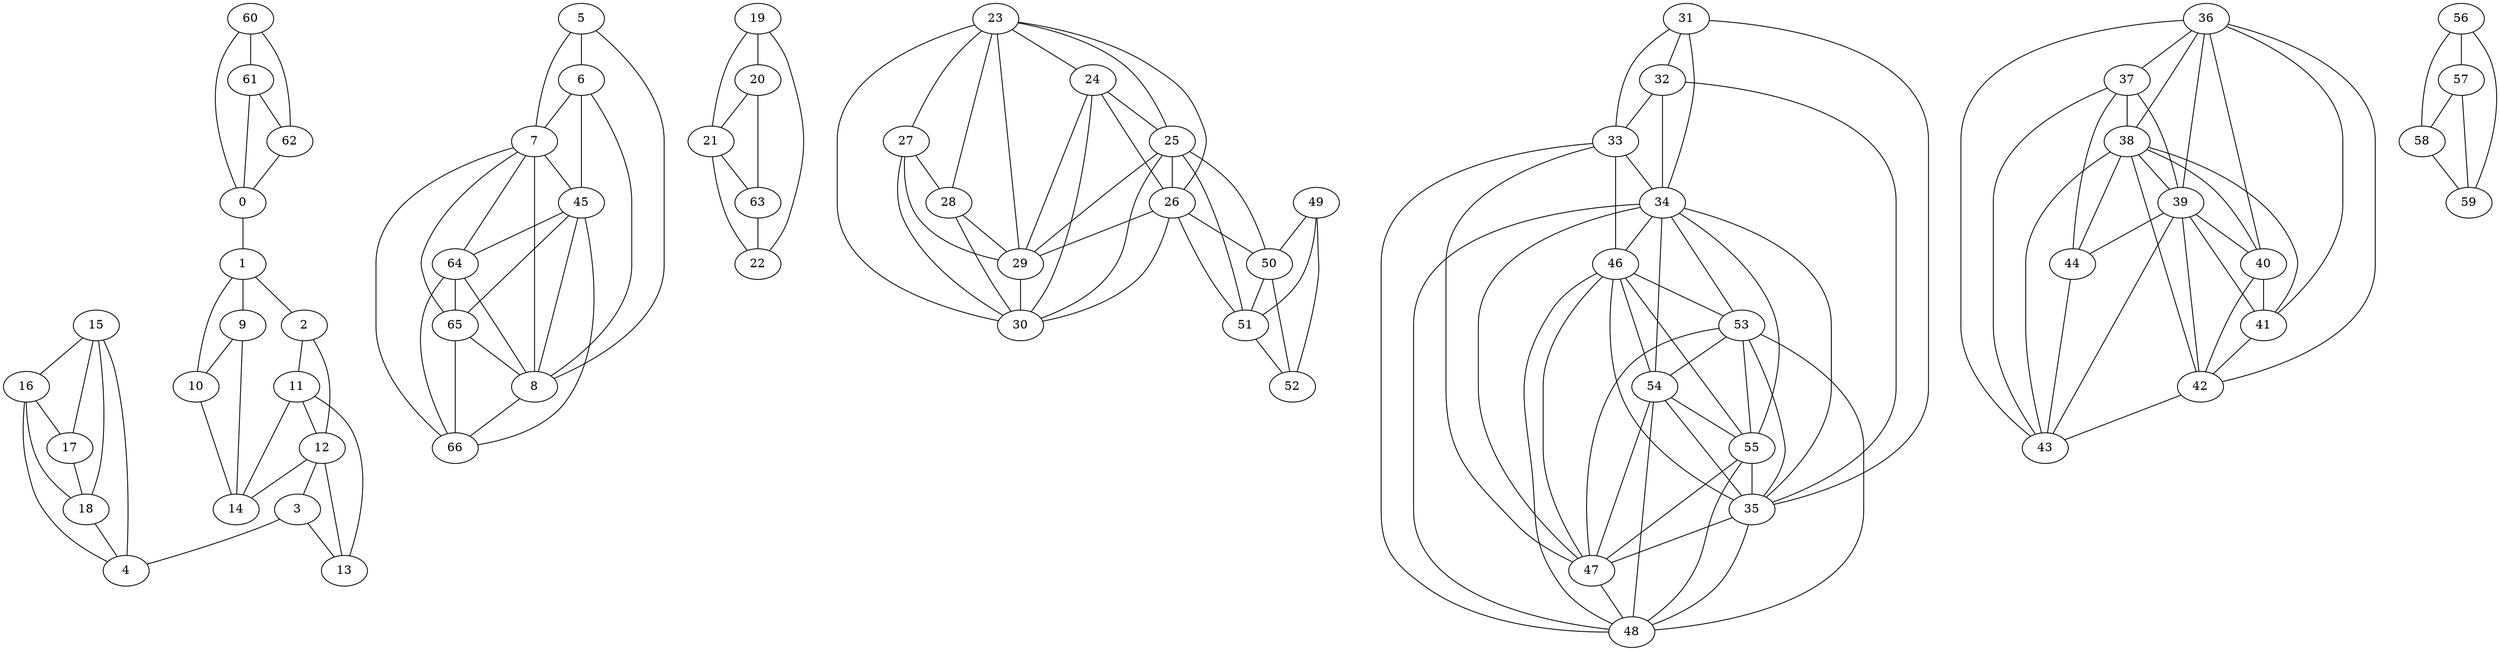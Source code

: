 graph G {
0;
1;
2;
3;
4;
5;
6;
7;
8;
9;
10;
11;
12;
13;
14;
15;
16;
17;
18;
19;
20;
21;
22;
23;
24;
25;
26;
27;
28;
29;
30;
31;
32;
33;
34;
35;
36;
37;
38;
39;
40;
41;
42;
43;
44;
45;
46;
47;
48;
49;
50;
51;
52;
53;
54;
55;
56;
57;
58;
59;
60;
61;
62;
63;
64;
65;
66;
0--1 ;
1--2 ;
3--4 ;
5--6 ;
5--7 ;
5--8 ;
1--9 ;
1--10 ;
2--11 ;
2--12 ;
11--12 ;
11--13 ;
11--14 ;
15--16 ;
15--17 ;
15--18 ;
15--4 ;
16--17 ;
16--18 ;
16--4 ;
19--20 ;
19--21 ;
19--22 ;
23--24 ;
23--25 ;
23--26 ;
23--27 ;
23--28 ;
23--29 ;
23--30 ;
31--32 ;
31--33 ;
31--34 ;
31--35 ;
32--33 ;
32--34 ;
32--35 ;
36--37 ;
36--38 ;
36--39 ;
36--40 ;
36--41 ;
36--42 ;
36--43 ;
37--38 ;
37--39 ;
37--44 ;
37--43 ;
24--25 ;
24--26 ;
24--29 ;
24--30 ;
6--7 ;
6--45 ;
6--8 ;
38--39 ;
38--41 ;
38--42 ;
38--44 ;
38--43 ;
38--40 ;
39--41 ;
39--42 ;
39--44 ;
39--43 ;
39--40 ;
33--34 ;
33--46 ;
33--47 ;
33--48 ;
49--50 ;
49--51 ;
49--52 ;
25--26 ;
25--50 ;
25--51 ;
25--29 ;
25--30 ;
26--50 ;
26--51 ;
26--29 ;
26--30 ;
50--51 ;
50--52 ;
51--52 ;
34--46 ;
34--53 ;
34--54 ;
34--55 ;
34--35 ;
34--47 ;
34--48 ;
40--41 ;
40--42 ;
41--42 ;
42--43 ;
46--53 ;
46--54 ;
46--55 ;
46--35 ;
46--47 ;
46--48 ;
53--54 ;
53--55 ;
53--35 ;
53--47 ;
53--48 ;
54--55 ;
54--35 ;
54--47 ;
54--48 ;
56--57 ;
56--58 ;
56--59 ;
57--58 ;
57--59 ;
55--35 ;
55--47 ;
55--48 ;
60--61 ;
60--62 ;
60--0 ;
20--21 ;
20--63 ;
21--63 ;
21--22 ;
35--47 ;
35--48 ;
58--59 ;
7--45 ;
7--64 ;
7--65 ;
7--8 ;
7--66 ;
45--64 ;
45--65 ;
45--8 ;
45--66 ;
64--65 ;
64--8 ;
64--66 ;
65--8 ;
65--66 ;
17--18 ;
8--66 ;
27--28 ;
27--29 ;
27--30 ;
28--29 ;
28--30 ;
29--30 ;
47--48 ;
44--43 ;
18--4 ;
63--22 ;
12--3 ;
12--13 ;
12--14 ;
3--13 ;
61--62 ;
61--0 ;
62--0 ;
9--10 ;
9--14 ;
10--14 ;
}
